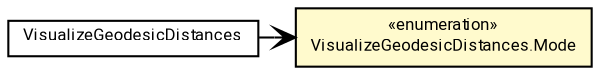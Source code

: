 #!/usr/local/bin/dot
#
# Class diagram 
# Generated by UMLGraph version R5_7_2-60-g0e99a6 (http://www.spinellis.gr/umlgraph/)
#

digraph G {
	graph [fontnames="svg"]
	edge [fontname="Roboto",fontsize=7,labelfontname="Roboto",labelfontsize=7,color="black"];
	node [fontname="Roboto",fontcolor="black",fontsize=8,shape=plaintext,margin=0,width=0,height=0];
	nodesep=0.15;
	ranksep=0.25;
	rankdir=LR;
	// de.lmu.ifi.dbs.elki.application.experiments.VisualizeGeodesicDistances
	c10731644 [label=<<table title="de.lmu.ifi.dbs.elki.application.experiments.VisualizeGeodesicDistances" border="0" cellborder="1" cellspacing="0" cellpadding="2" href="VisualizeGeodesicDistances.html" target="_parent">
		<tr><td><table border="0" cellspacing="0" cellpadding="1">
		<tr><td align="center" balign="center"> <font face="Roboto">VisualizeGeodesicDistances</font> </td></tr>
		</table></td></tr>
		</table>>, URL="VisualizeGeodesicDistances.html"];
	// de.lmu.ifi.dbs.elki.application.experiments.VisualizeGeodesicDistances.Mode
	c10731645 [label=<<table title="de.lmu.ifi.dbs.elki.application.experiments.VisualizeGeodesicDistances.Mode" border="0" cellborder="1" cellspacing="0" cellpadding="2" bgcolor="lemonChiffon" href="VisualizeGeodesicDistances.Mode.html" target="_parent">
		<tr><td><table border="0" cellspacing="0" cellpadding="1">
		<tr><td align="center" balign="center"> &#171;enumeration&#187; </td></tr>
		<tr><td align="center" balign="center"> <font face="Roboto">VisualizeGeodesicDistances.Mode</font> </td></tr>
		</table></td></tr>
		</table>>, URL="VisualizeGeodesicDistances.Mode.html"];
	// de.lmu.ifi.dbs.elki.application.experiments.VisualizeGeodesicDistances navassoc de.lmu.ifi.dbs.elki.application.experiments.VisualizeGeodesicDistances.Mode
	c10731644 -> c10731645 [arrowhead=open,weight=1];
}

